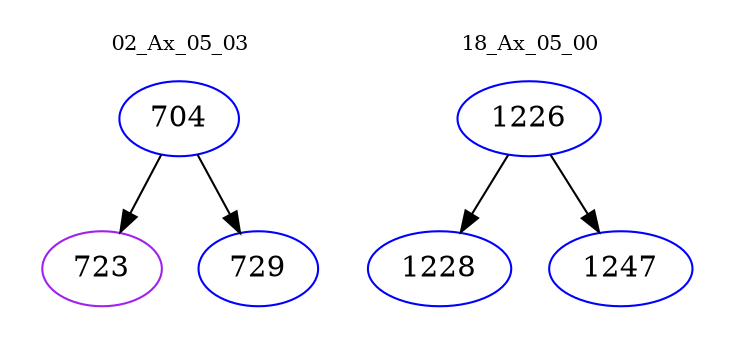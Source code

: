 digraph{
subgraph cluster_0 {
color = white
label = "02_Ax_05_03";
fontsize=10;
T0_704 [label="704", color="blue"]
T0_704 -> T0_723 [color="black"]
T0_723 [label="723", color="purple"]
T0_704 -> T0_729 [color="black"]
T0_729 [label="729", color="blue"]
}
subgraph cluster_1 {
color = white
label = "18_Ax_05_00";
fontsize=10;
T1_1226 [label="1226", color="blue"]
T1_1226 -> T1_1228 [color="black"]
T1_1228 [label="1228", color="blue"]
T1_1226 -> T1_1247 [color="black"]
T1_1247 [label="1247", color="blue"]
}
}
